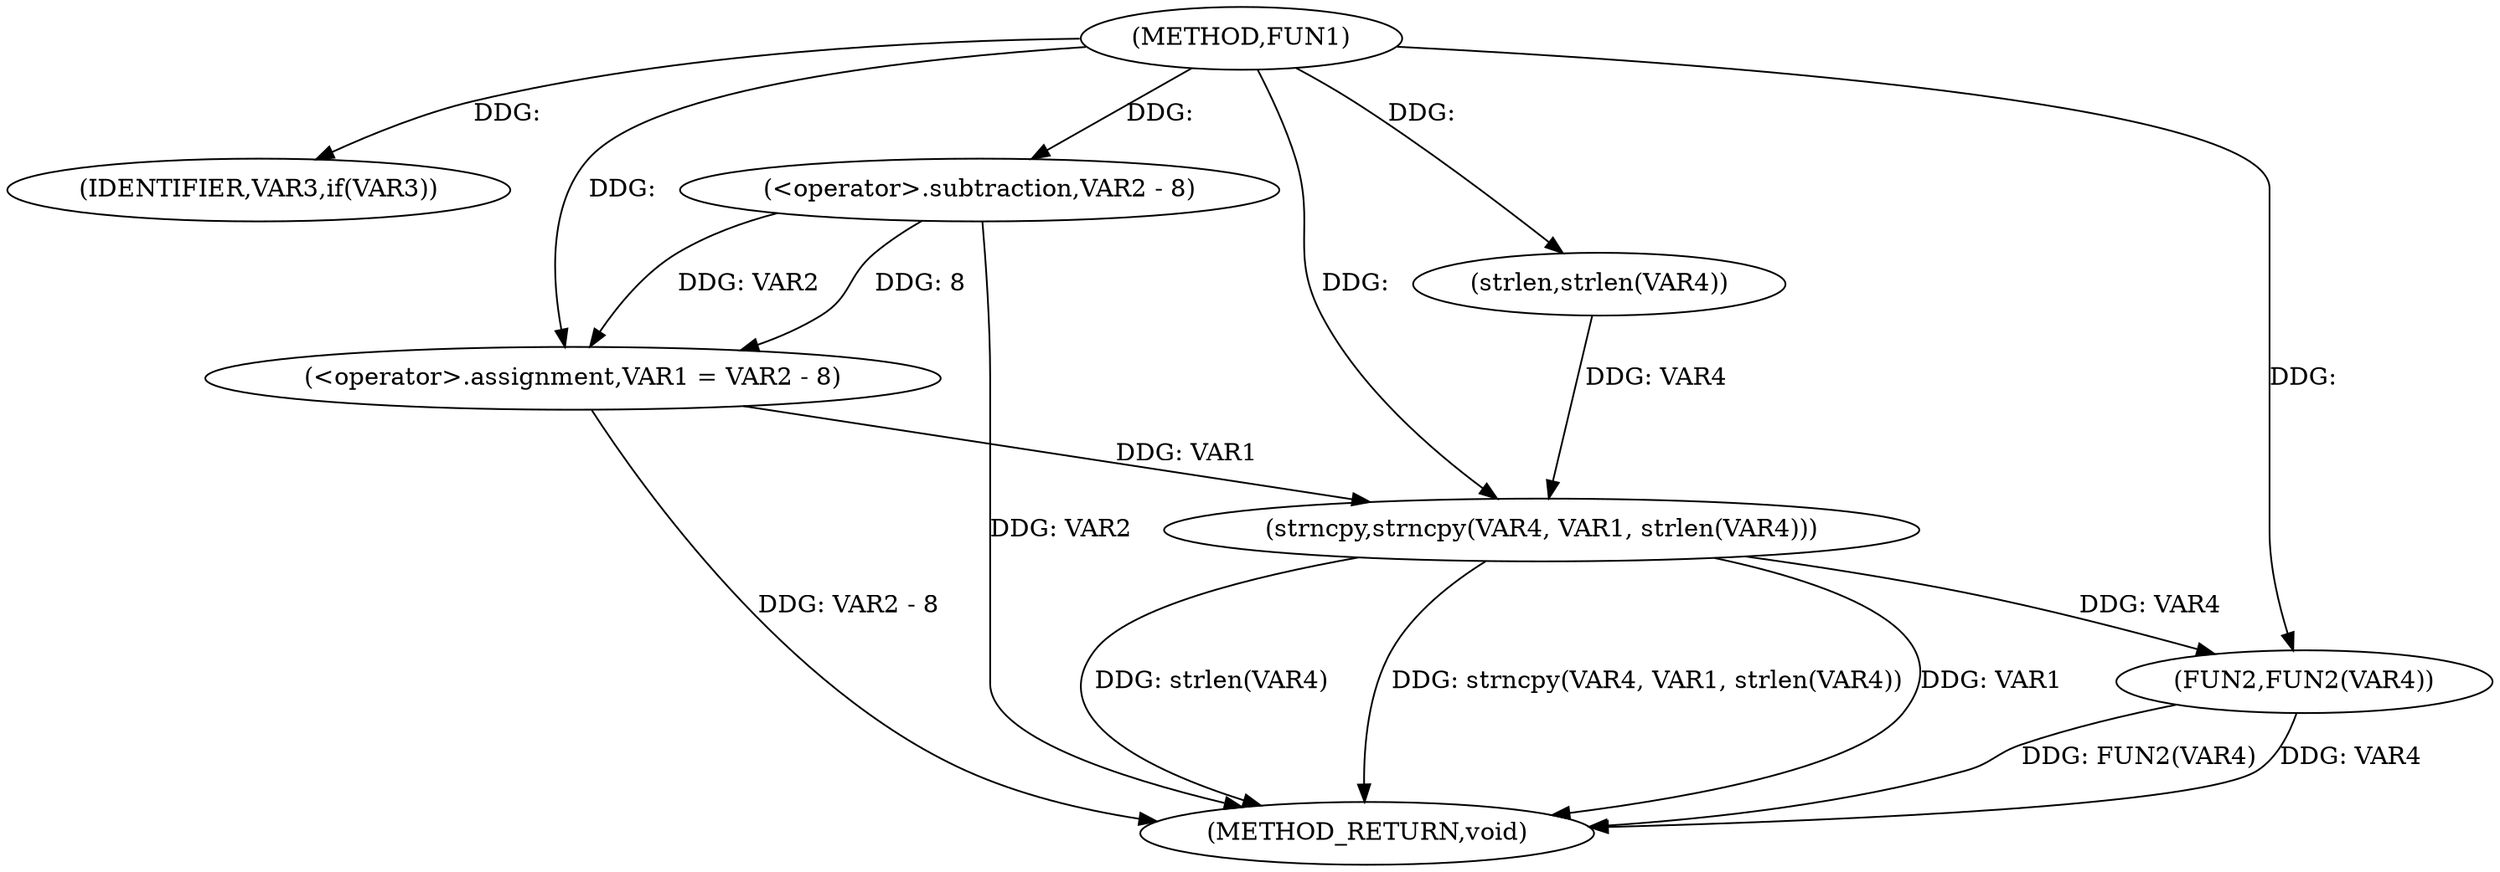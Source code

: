 digraph FUN1 {  
"1000100" [label = "(METHOD,FUN1)" ]
"1000121" [label = "(METHOD_RETURN,void)" ]
"1000105" [label = "(IDENTIFIER,VAR3,if(VAR3))" ]
"1000107" [label = "(<operator>.assignment,VAR1 = VAR2 - 8)" ]
"1000109" [label = "(<operator>.subtraction,VAR2 - 8)" ]
"1000114" [label = "(strncpy,strncpy(VAR4, VAR1, strlen(VAR4)))" ]
"1000117" [label = "(strlen,strlen(VAR4))" ]
"1000119" [label = "(FUN2,FUN2(VAR4))" ]
  "1000114" -> "1000121"  [ label = "DDG: strlen(VAR4)"] 
  "1000114" -> "1000121"  [ label = "DDG: strncpy(VAR4, VAR1, strlen(VAR4))"] 
  "1000119" -> "1000121"  [ label = "DDG: FUN2(VAR4)"] 
  "1000114" -> "1000121"  [ label = "DDG: VAR1"] 
  "1000107" -> "1000121"  [ label = "DDG: VAR2 - 8"] 
  "1000109" -> "1000121"  [ label = "DDG: VAR2"] 
  "1000119" -> "1000121"  [ label = "DDG: VAR4"] 
  "1000100" -> "1000105"  [ label = "DDG: "] 
  "1000109" -> "1000107"  [ label = "DDG: VAR2"] 
  "1000109" -> "1000107"  [ label = "DDG: 8"] 
  "1000100" -> "1000107"  [ label = "DDG: "] 
  "1000100" -> "1000109"  [ label = "DDG: "] 
  "1000117" -> "1000114"  [ label = "DDG: VAR4"] 
  "1000100" -> "1000114"  [ label = "DDG: "] 
  "1000107" -> "1000114"  [ label = "DDG: VAR1"] 
  "1000100" -> "1000117"  [ label = "DDG: "] 
  "1000114" -> "1000119"  [ label = "DDG: VAR4"] 
  "1000100" -> "1000119"  [ label = "DDG: "] 
}
